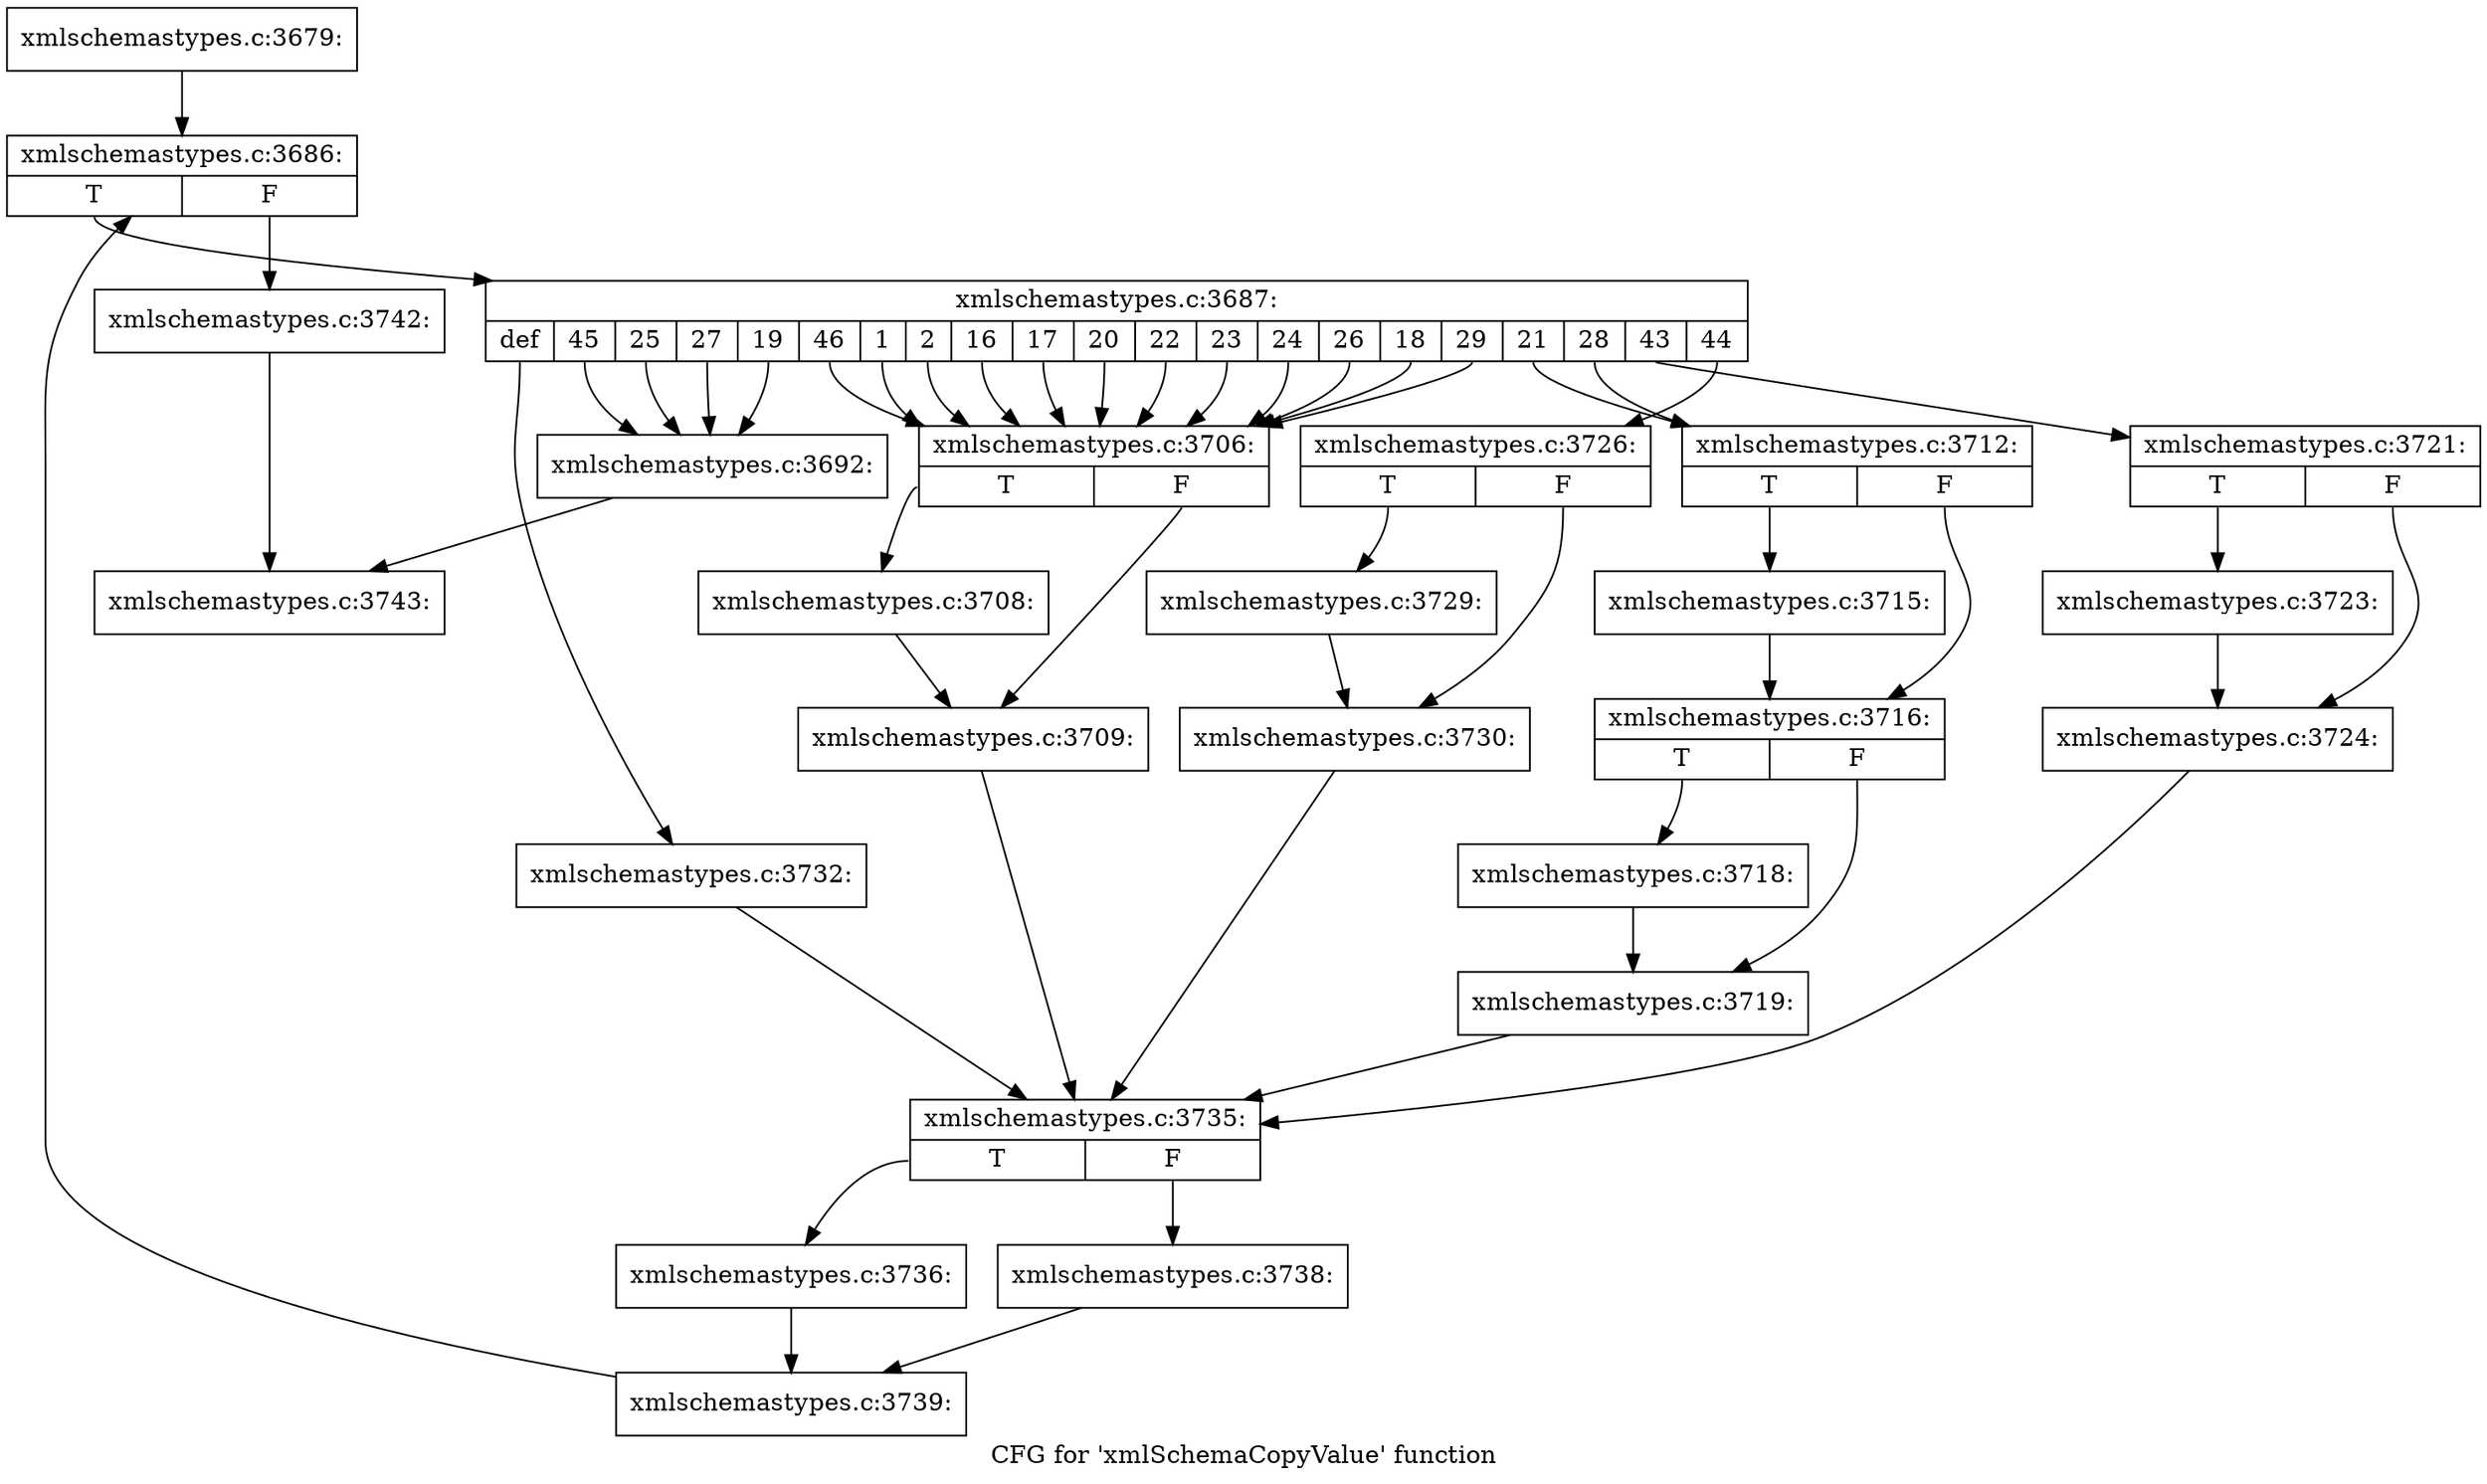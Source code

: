 digraph "CFG for 'xmlSchemaCopyValue' function" {
	label="CFG for 'xmlSchemaCopyValue' function";

	Node0x53b44b0 [shape=record,label="{xmlschemastypes.c:3679:}"];
	Node0x53b44b0 -> Node0x560dfa0;
	Node0x560dfa0 [shape=record,label="{xmlschemastypes.c:3686:|{<s0>T|<s1>F}}"];
	Node0x560dfa0:s0 -> Node0x55789a0;
	Node0x560dfa0:s1 -> Node0x560e1c0;
	Node0x55789a0 [shape=record,label="{xmlschemastypes.c:3687:|{<s0>def|<s1>45|<s2>25|<s3>27|<s4>19|<s5>46|<s6>1|<s7>2|<s8>16|<s9>17|<s10>20|<s11>22|<s12>23|<s13>24|<s14>26|<s15>18|<s16>29|<s17>21|<s18>28|<s19>43|<s20>44}}"];
	Node0x55789a0:s0 -> Node0x56b9c40;
	Node0x55789a0:s1 -> Node0x56b9f80;
	Node0x55789a0:s2 -> Node0x56b9f80;
	Node0x55789a0:s3 -> Node0x56b9f80;
	Node0x55789a0:s4 -> Node0x56b9f80;
	Node0x55789a0:s5 -> Node0x56ba1e0;
	Node0x55789a0:s6 -> Node0x56ba1e0;
	Node0x55789a0:s7 -> Node0x56ba1e0;
	Node0x55789a0:s8 -> Node0x56ba1e0;
	Node0x55789a0:s9 -> Node0x56ba1e0;
	Node0x55789a0:s10 -> Node0x56ba1e0;
	Node0x55789a0:s11 -> Node0x56ba1e0;
	Node0x55789a0:s12 -> Node0x56ba1e0;
	Node0x55789a0:s13 -> Node0x56ba1e0;
	Node0x55789a0:s14 -> Node0x56ba1e0;
	Node0x55789a0:s15 -> Node0x56ba1e0;
	Node0x55789a0:s16 -> Node0x56ba1e0;
	Node0x55789a0:s17 -> Node0x56bba60;
	Node0x55789a0:s18 -> Node0x56bba60;
	Node0x55789a0:s19 -> Node0x56bd8b0;
	Node0x55789a0:s20 -> Node0x56be960;
	Node0x56b9f80 [shape=record,label="{xmlschemastypes.c:3692:}"];
	Node0x56b9f80 -> Node0x56b7d00;
	Node0x56ba1e0 [shape=record,label="{xmlschemastypes.c:3706:|{<s0>T|<s1>F}}"];
	Node0x56ba1e0:s0 -> Node0x55ed8e0;
	Node0x56ba1e0:s1 -> Node0x56baf10;
	Node0x55ed8e0 [shape=record,label="{xmlschemastypes.c:3708:}"];
	Node0x55ed8e0 -> Node0x56baf10;
	Node0x56baf10 [shape=record,label="{xmlschemastypes.c:3709:}"];
	Node0x56baf10 -> Node0x56b9ac0;
	Node0x56bba60 [shape=record,label="{xmlschemastypes.c:3712:|{<s0>T|<s1>F}}"];
	Node0x56bba60:s0 -> Node0x56bbd40;
	Node0x56bba60:s1 -> Node0x56bbd90;
	Node0x56bbd40 [shape=record,label="{xmlschemastypes.c:3715:}"];
	Node0x56bbd40 -> Node0x56bbd90;
	Node0x56bbd90 [shape=record,label="{xmlschemastypes.c:3716:|{<s0>T|<s1>F}}"];
	Node0x56bbd90:s0 -> Node0x56bcae0;
	Node0x56bbd90:s1 -> Node0x56bcb30;
	Node0x56bcae0 [shape=record,label="{xmlschemastypes.c:3718:}"];
	Node0x56bcae0 -> Node0x56bcb30;
	Node0x56bcb30 [shape=record,label="{xmlschemastypes.c:3719:}"];
	Node0x56bcb30 -> Node0x56b9ac0;
	Node0x56bd8b0 [shape=record,label="{xmlschemastypes.c:3721:|{<s0>T|<s1>F}}"];
	Node0x56bd8b0:s0 -> Node0x56bdb90;
	Node0x56bd8b0:s1 -> Node0x56bdbe0;
	Node0x56bdb90 [shape=record,label="{xmlschemastypes.c:3723:}"];
	Node0x56bdb90 -> Node0x56bdbe0;
	Node0x56bdbe0 [shape=record,label="{xmlschemastypes.c:3724:}"];
	Node0x56bdbe0 -> Node0x56b9ac0;
	Node0x56be960 [shape=record,label="{xmlschemastypes.c:3726:|{<s0>T|<s1>F}}"];
	Node0x56be960:s0 -> Node0x56bec40;
	Node0x56be960:s1 -> Node0x56bec90;
	Node0x56bec40 [shape=record,label="{xmlschemastypes.c:3729:}"];
	Node0x56bec40 -> Node0x56bec90;
	Node0x56bec90 [shape=record,label="{xmlschemastypes.c:3730:}"];
	Node0x56bec90 -> Node0x56b9ac0;
	Node0x56b9c40 [shape=record,label="{xmlschemastypes.c:3732:}"];
	Node0x56b9c40 -> Node0x56b9ac0;
	Node0x56b9ac0 [shape=record,label="{xmlschemastypes.c:3735:|{<s0>T|<s1>F}}"];
	Node0x56b9ac0:s0 -> Node0x56bfd90;
	Node0x56b9ac0:s1 -> Node0x56bfe30;
	Node0x56bfd90 [shape=record,label="{xmlschemastypes.c:3736:}"];
	Node0x56bfd90 -> Node0x56bfde0;
	Node0x56bfe30 [shape=record,label="{xmlschemastypes.c:3738:}"];
	Node0x56bfe30 -> Node0x56bfde0;
	Node0x56bfde0 [shape=record,label="{xmlschemastypes.c:3739:}"];
	Node0x56bfde0 -> Node0x560dfa0;
	Node0x560e1c0 [shape=record,label="{xmlschemastypes.c:3742:}"];
	Node0x560e1c0 -> Node0x56b7d00;
	Node0x56b7d00 [shape=record,label="{xmlschemastypes.c:3743:}"];
}
